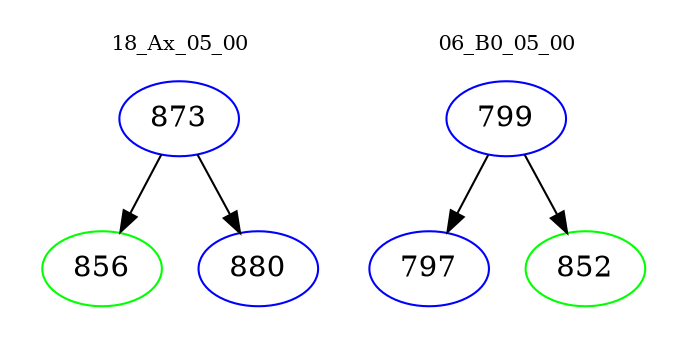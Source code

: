 digraph{
subgraph cluster_0 {
color = white
label = "18_Ax_05_00";
fontsize=10;
T0_873 [label="873", color="blue"]
T0_873 -> T0_856 [color="black"]
T0_856 [label="856", color="green"]
T0_873 -> T0_880 [color="black"]
T0_880 [label="880", color="blue"]
}
subgraph cluster_1 {
color = white
label = "06_B0_05_00";
fontsize=10;
T1_799 [label="799", color="blue"]
T1_799 -> T1_797 [color="black"]
T1_797 [label="797", color="blue"]
T1_799 -> T1_852 [color="black"]
T1_852 [label="852", color="green"]
}
}
